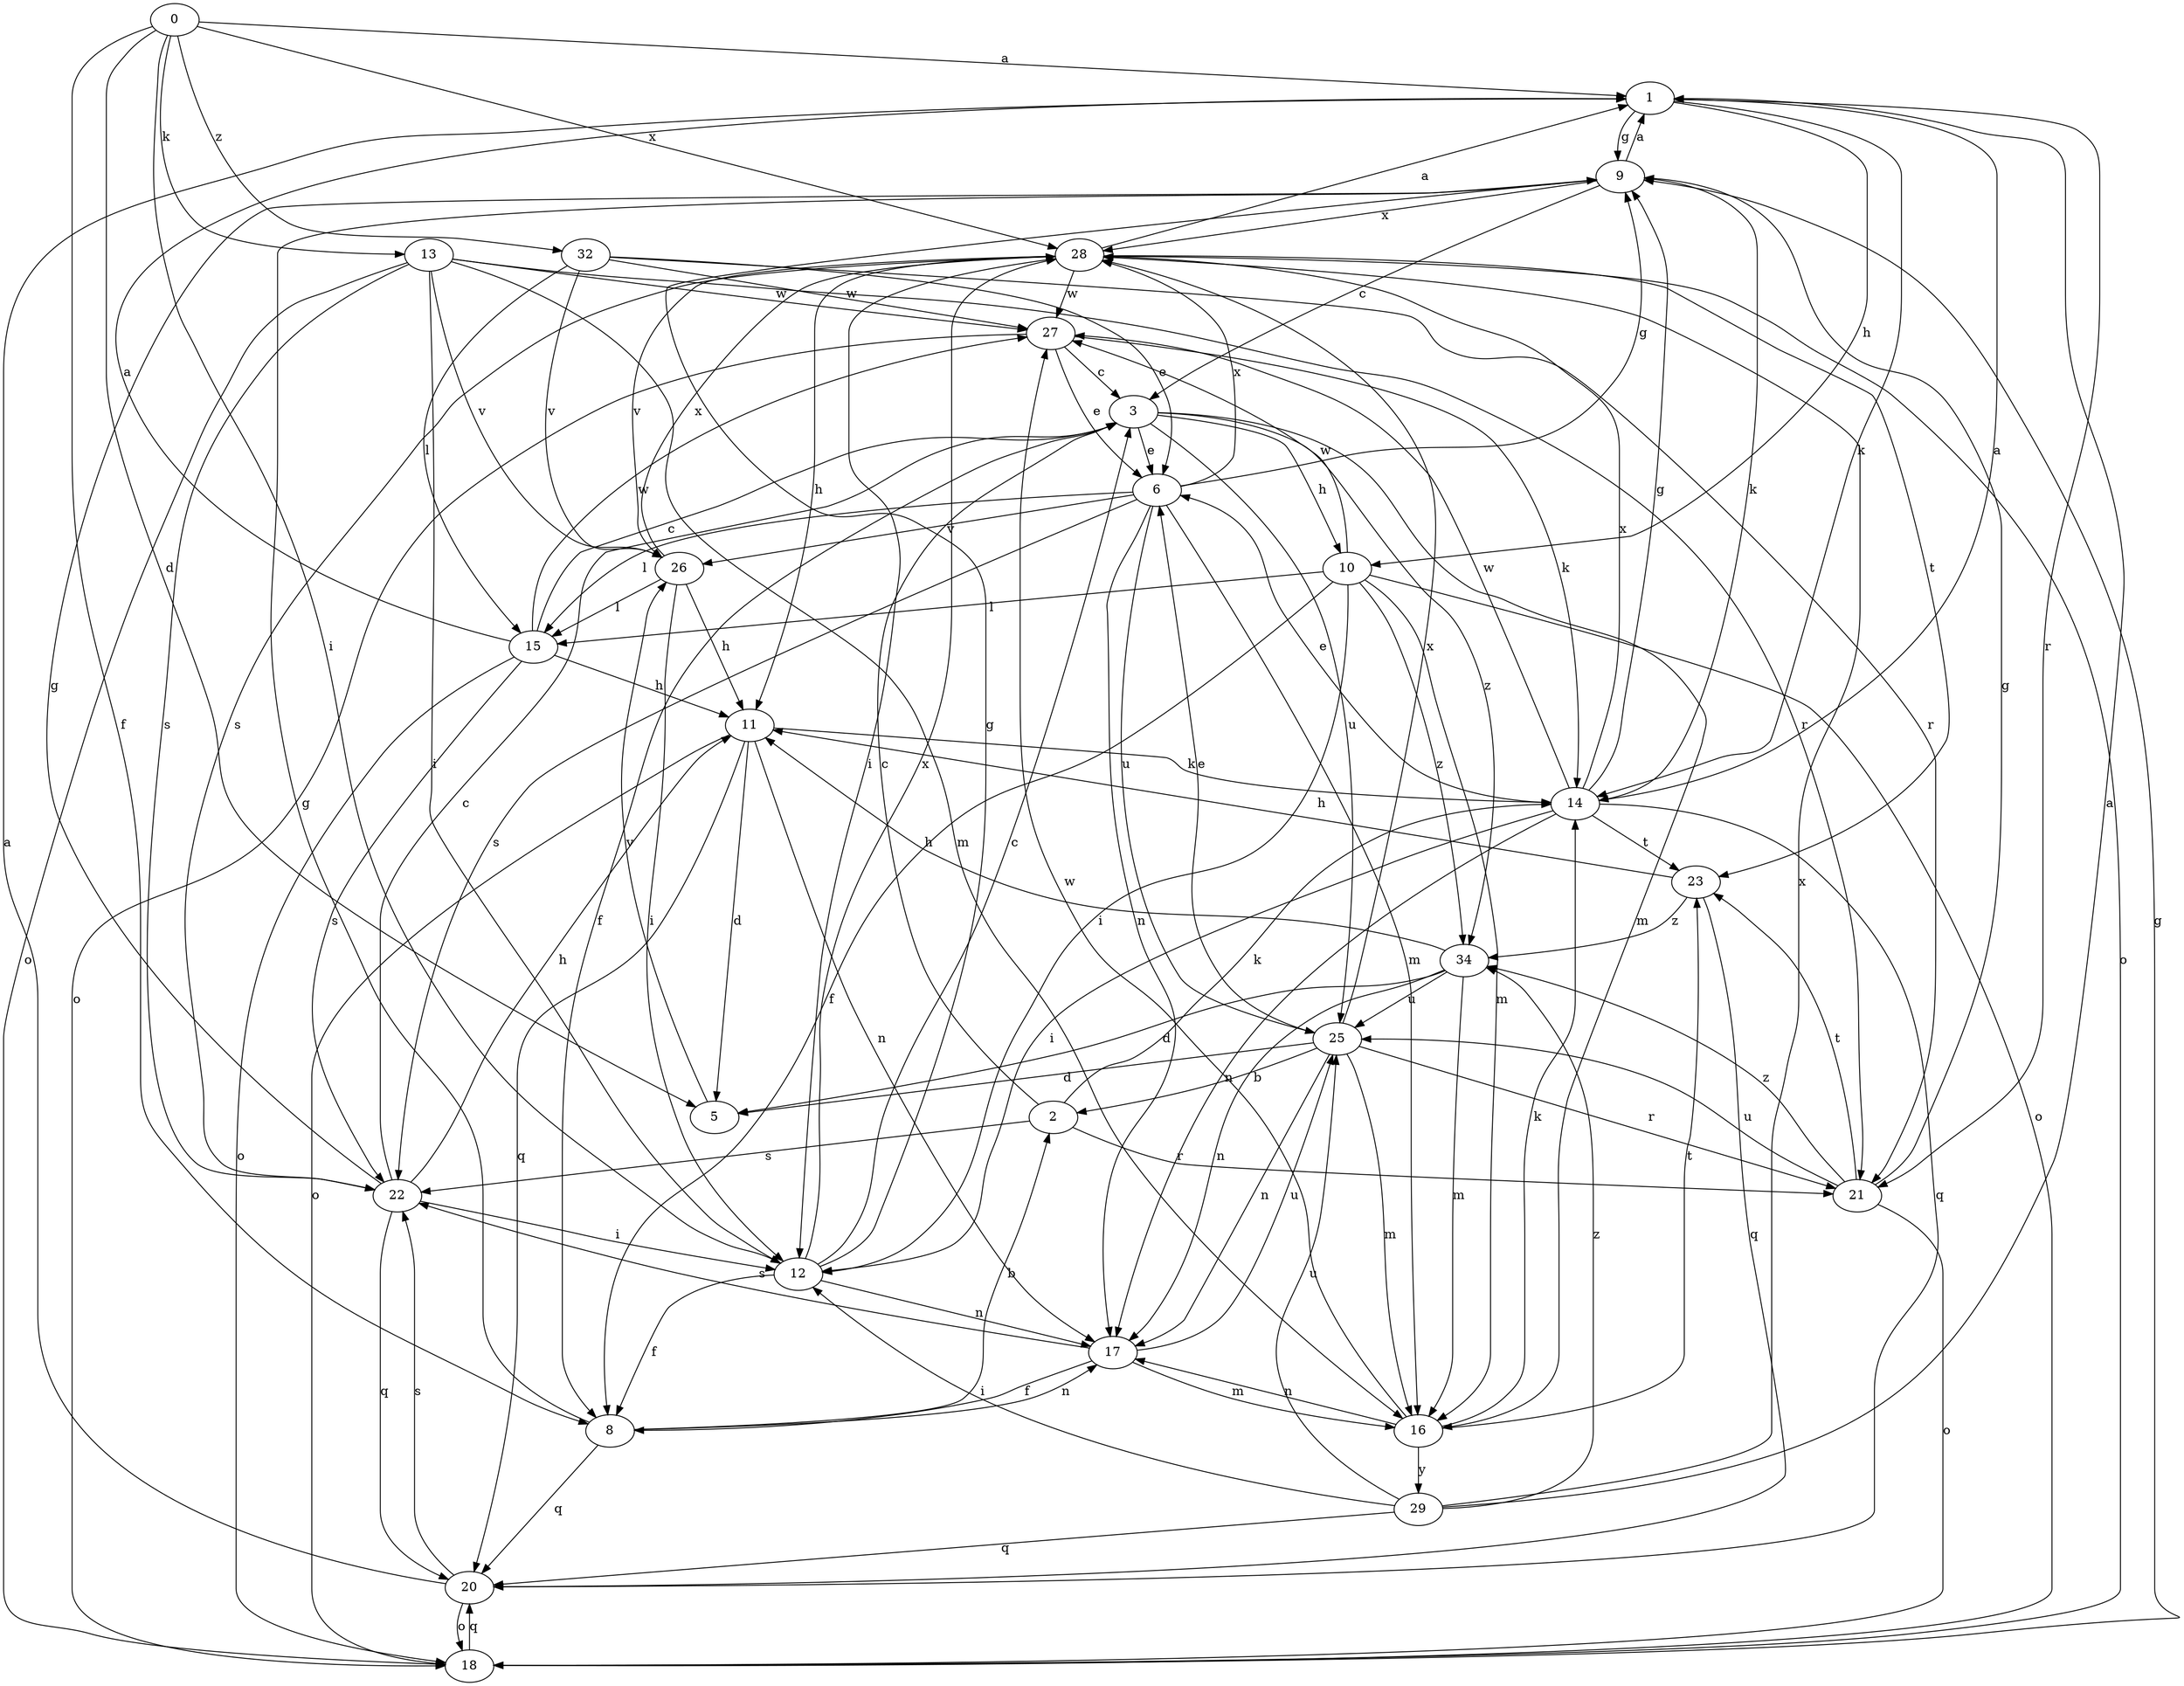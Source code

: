 strict digraph  {
0;
1;
2;
3;
5;
6;
8;
9;
10;
11;
12;
13;
14;
15;
16;
17;
18;
20;
21;
22;
23;
25;
26;
27;
28;
29;
32;
34;
0 -> 1  [label=a];
0 -> 5  [label=d];
0 -> 8  [label=f];
0 -> 12  [label=i];
0 -> 13  [label=k];
0 -> 28  [label=x];
0 -> 32  [label=z];
1 -> 9  [label=g];
1 -> 10  [label=h];
1 -> 14  [label=k];
1 -> 21  [label=r];
2 -> 3  [label=c];
2 -> 14  [label=k];
2 -> 21  [label=r];
2 -> 22  [label=s];
3 -> 6  [label=e];
3 -> 8  [label=f];
3 -> 10  [label=h];
3 -> 16  [label=m];
3 -> 25  [label=u];
3 -> 34  [label=z];
5 -> 26  [label=v];
6 -> 9  [label=g];
6 -> 15  [label=l];
6 -> 16  [label=m];
6 -> 17  [label=n];
6 -> 22  [label=s];
6 -> 25  [label=u];
6 -> 26  [label=v];
6 -> 28  [label=x];
8 -> 2  [label=b];
8 -> 9  [label=g];
8 -> 17  [label=n];
8 -> 20  [label=q];
9 -> 1  [label=a];
9 -> 3  [label=c];
9 -> 14  [label=k];
9 -> 28  [label=x];
10 -> 8  [label=f];
10 -> 12  [label=i];
10 -> 15  [label=l];
10 -> 16  [label=m];
10 -> 18  [label=o];
10 -> 27  [label=w];
10 -> 34  [label=z];
11 -> 5  [label=d];
11 -> 14  [label=k];
11 -> 17  [label=n];
11 -> 18  [label=o];
11 -> 20  [label=q];
12 -> 3  [label=c];
12 -> 8  [label=f];
12 -> 9  [label=g];
12 -> 17  [label=n];
12 -> 28  [label=x];
13 -> 12  [label=i];
13 -> 16  [label=m];
13 -> 18  [label=o];
13 -> 21  [label=r];
13 -> 22  [label=s];
13 -> 26  [label=v];
13 -> 27  [label=w];
14 -> 1  [label=a];
14 -> 6  [label=e];
14 -> 9  [label=g];
14 -> 12  [label=i];
14 -> 17  [label=n];
14 -> 20  [label=q];
14 -> 23  [label=t];
14 -> 27  [label=w];
14 -> 28  [label=x];
15 -> 1  [label=a];
15 -> 3  [label=c];
15 -> 11  [label=h];
15 -> 18  [label=o];
15 -> 22  [label=s];
15 -> 27  [label=w];
16 -> 14  [label=k];
16 -> 17  [label=n];
16 -> 23  [label=t];
16 -> 27  [label=w];
16 -> 29  [label=y];
17 -> 8  [label=f];
17 -> 16  [label=m];
17 -> 22  [label=s];
17 -> 25  [label=u];
18 -> 9  [label=g];
18 -> 20  [label=q];
20 -> 1  [label=a];
20 -> 18  [label=o];
20 -> 22  [label=s];
21 -> 9  [label=g];
21 -> 18  [label=o];
21 -> 23  [label=t];
21 -> 25  [label=u];
21 -> 34  [label=z];
22 -> 3  [label=c];
22 -> 9  [label=g];
22 -> 11  [label=h];
22 -> 12  [label=i];
22 -> 20  [label=q];
23 -> 11  [label=h];
23 -> 20  [label=q];
23 -> 34  [label=z];
25 -> 2  [label=b];
25 -> 5  [label=d];
25 -> 6  [label=e];
25 -> 16  [label=m];
25 -> 17  [label=n];
25 -> 21  [label=r];
25 -> 28  [label=x];
26 -> 11  [label=h];
26 -> 12  [label=i];
26 -> 15  [label=l];
26 -> 28  [label=x];
27 -> 3  [label=c];
27 -> 6  [label=e];
27 -> 14  [label=k];
27 -> 18  [label=o];
28 -> 1  [label=a];
28 -> 11  [label=h];
28 -> 12  [label=i];
28 -> 18  [label=o];
28 -> 22  [label=s];
28 -> 23  [label=t];
28 -> 26  [label=v];
28 -> 27  [label=w];
29 -> 1  [label=a];
29 -> 12  [label=i];
29 -> 20  [label=q];
29 -> 25  [label=u];
29 -> 28  [label=x];
29 -> 34  [label=z];
32 -> 6  [label=e];
32 -> 15  [label=l];
32 -> 21  [label=r];
32 -> 26  [label=v];
32 -> 27  [label=w];
34 -> 5  [label=d];
34 -> 11  [label=h];
34 -> 16  [label=m];
34 -> 17  [label=n];
34 -> 25  [label=u];
}
